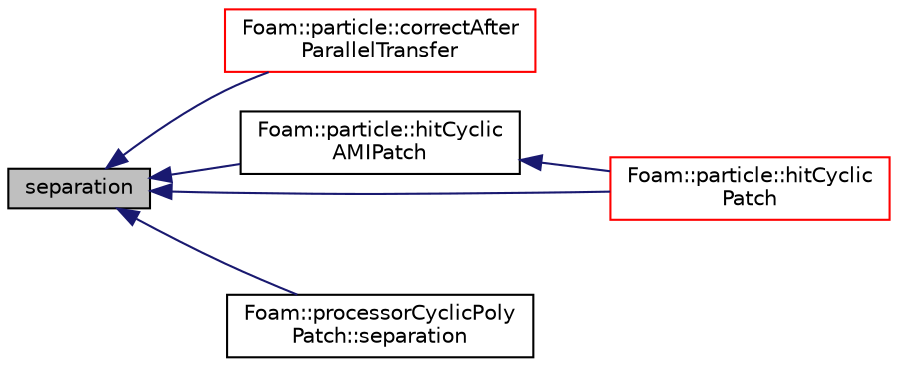digraph "separation"
{
  bgcolor="transparent";
  edge [fontname="Helvetica",fontsize="10",labelfontname="Helvetica",labelfontsize="10"];
  node [fontname="Helvetica",fontsize="10",shape=record];
  rankdir="LR";
  Node1 [label="separation",height=0.2,width=0.4,color="black", fillcolor="grey75", style="filled", fontcolor="black"];
  Node1 -> Node2 [dir="back",color="midnightblue",fontsize="10",style="solid",fontname="Helvetica"];
  Node2 [label="Foam::particle::correctAfter\lParallelTransfer",height=0.2,width=0.4,color="red",URL="$a01817.html#af6530a72cefaf4bf4f4513a741a6ac45",tooltip="Convert processor patch addressing to the global equivalents. "];
  Node1 -> Node3 [dir="back",color="midnightblue",fontsize="10",style="solid",fontname="Helvetica"];
  Node3 [label="Foam::particle::hitCyclic\lAMIPatch",height=0.2,width=0.4,color="black",URL="$a01817.html#abaea6c8eb54b7d822b150b9aef01f181",tooltip="Overridable function to handle the particle hitting a cyclicAMIPatch. "];
  Node3 -> Node4 [dir="back",color="midnightblue",fontsize="10",style="solid",fontname="Helvetica"];
  Node4 [label="Foam::particle::hitCyclic\lPatch",height=0.2,width=0.4,color="red",URL="$a01817.html#a18d4a8f6e9443b58d4ba678034d03d19",tooltip="Overridable function to handle the particle hitting a cyclicPatch. "];
  Node1 -> Node4 [dir="back",color="midnightblue",fontsize="10",style="solid",fontname="Helvetica"];
  Node1 -> Node5 [dir="back",color="midnightblue",fontsize="10",style="solid",fontname="Helvetica"];
  Node5 [label="Foam::processorCyclicPoly\lPatch::separation",height=0.2,width=0.4,color="black",URL="$a02033.html#ad7f3adb80a7ff18f2e00535fa7f7aea0",tooltip="If the planes are separated the separation vector. "];
}
